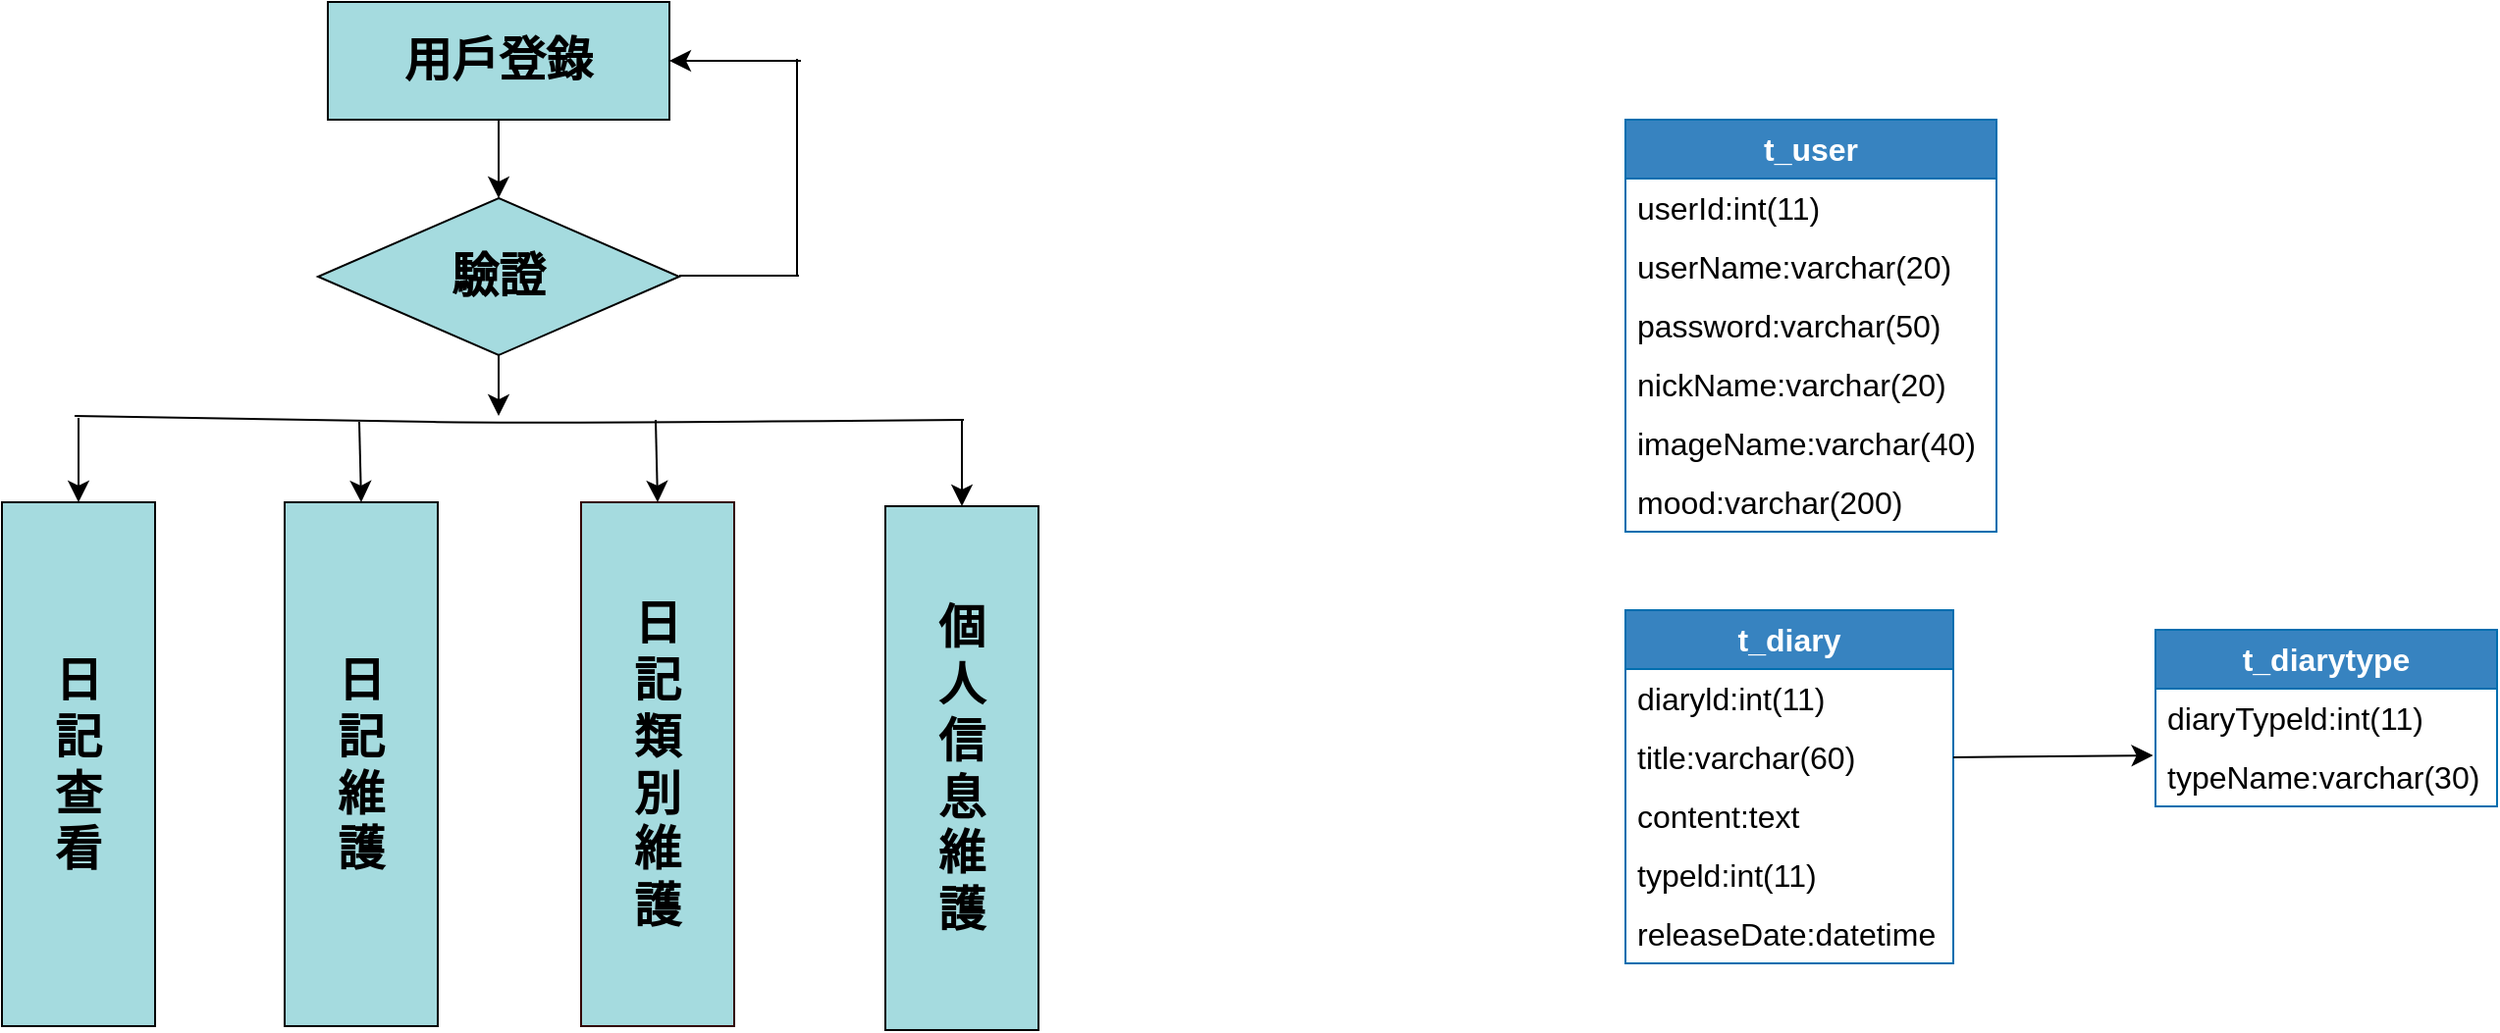 <mxfile version="22.1.16" type="google">
  <diagram name="第 1 页" id="DHlYtXRDt2G8mlxG4A5a">
    <mxGraphModel grid="1" page="1" gridSize="10" guides="1" tooltips="1" connect="1" arrows="1" fold="1" pageScale="1" pageWidth="827" pageHeight="1169" math="0" shadow="0">
      <root>
        <mxCell id="0" />
        <mxCell id="1" parent="0" />
        <mxCell id="Htj2H8BUtHacECft0QYf-1" value="&lt;font style=&quot;font-size: 24px;&quot;&gt;&lt;b&gt;用戶登錄&lt;/b&gt;&lt;/font&gt;" style="rounded=0;whiteSpace=wrap;html=1;fontSize=16;fillColor=#A5DBDF;strokeColor=#000000;" vertex="1" parent="1">
          <mxGeometry x="-511" y="-290" width="174" height="60" as="geometry" />
        </mxCell>
        <mxCell id="Htj2H8BUtHacECft0QYf-2" value="&lt;font style=&quot;font-size: 24px;&quot;&gt;&lt;b&gt;驗證&lt;/b&gt;&lt;/font&gt;" style="rhombus;whiteSpace=wrap;html=1;fontSize=16;fillColor=#A5DBDF;strokeColor=#000000;" vertex="1" parent="1">
          <mxGeometry x="-516" y="-190" width="184" height="80" as="geometry" />
        </mxCell>
        <mxCell id="Htj2H8BUtHacECft0QYf-3" value="&lt;div style=&quot;&quot;&gt;&lt;font style=&quot;font-size: 24px;&quot;&gt;日&lt;/font&gt;&lt;/div&gt;&lt;div style=&quot;&quot;&gt;&lt;font style=&quot;font-size: 24px;&quot;&gt;記&lt;/font&gt;&lt;/div&gt;&lt;div style=&quot;&quot;&gt;&lt;font style=&quot;font-size: 24px;&quot;&gt;查&lt;/font&gt;&lt;/div&gt;&lt;div style=&quot;&quot;&gt;&lt;font style=&quot;font-size: 24px;&quot;&gt;看&lt;/font&gt;&lt;/div&gt;" style="rounded=0;whiteSpace=wrap;html=1;fontSize=16;align=center;verticalAlign=middle;horizontal=1;labelPosition=center;verticalLabelPosition=middle;textDirection=ltr;fillColor=#A5DBDF;strokeColor=#000000;fontStyle=1" vertex="1" parent="1">
          <mxGeometry x="-677" y="-35" width="78" height="267" as="geometry" />
        </mxCell>
        <mxCell id="Htj2H8BUtHacECft0QYf-4" value="&lt;div style=&quot;&quot;&gt;&lt;font style=&quot;font-size: 24px;&quot;&gt;日&lt;/font&gt;&lt;/div&gt;&lt;div style=&quot;&quot;&gt;&lt;font style=&quot;font-size: 24px;&quot;&gt;記&lt;/font&gt;&lt;/div&gt;&lt;div style=&quot;&quot;&gt;&lt;font style=&quot;font-size: 24px;&quot;&gt;維&lt;/font&gt;&lt;/div&gt;&lt;div style=&quot;&quot;&gt;&lt;font style=&quot;font-size: 24px;&quot;&gt;護&lt;/font&gt;&lt;/div&gt;" style="rounded=0;whiteSpace=wrap;html=1;fontSize=16;align=center;verticalAlign=middle;horizontal=1;labelPosition=center;verticalLabelPosition=middle;textDirection=ltr;fillColor=#A5DBDF;strokeColor=#000000;fontStyle=1" vertex="1" parent="1">
          <mxGeometry x="-533" y="-35" width="78" height="267" as="geometry" />
        </mxCell>
        <mxCell id="Htj2H8BUtHacECft0QYf-5" value="&lt;div style=&quot;&quot;&gt;&lt;font style=&quot;font-size: 24px;&quot;&gt;&lt;b&gt;日&lt;/b&gt;&lt;/font&gt;&lt;/div&gt;&lt;div style=&quot;&quot;&gt;&lt;font style=&quot;font-size: 24px;&quot;&gt;&lt;b&gt;記&lt;/b&gt;&lt;/font&gt;&lt;/div&gt;&lt;div style=&quot;&quot;&gt;&lt;font style=&quot;font-size: 24px;&quot;&gt;&lt;b&gt;類&lt;/b&gt;&lt;/font&gt;&lt;/div&gt;&lt;div style=&quot;&quot;&gt;&lt;font style=&quot;font-size: 24px;&quot;&gt;&lt;b&gt;別&lt;/b&gt;&lt;/font&gt;&lt;/div&gt;&lt;div style=&quot;&quot;&gt;&lt;font style=&quot;font-size: 24px;&quot;&gt;&lt;b&gt;維&lt;/b&gt;&lt;/font&gt;&lt;/div&gt;&lt;div style=&quot;&quot;&gt;&lt;font style=&quot;font-size: 24px;&quot;&gt;&lt;b&gt;護&lt;/b&gt;&lt;/font&gt;&lt;/div&gt;" style="rounded=0;whiteSpace=wrap;html=1;fontSize=16;align=center;verticalAlign=middle;horizontal=1;labelPosition=center;verticalLabelPosition=middle;textDirection=ltr;fillColor=#A5DBDF;strokeColor=#330000;" vertex="1" parent="1">
          <mxGeometry x="-382" y="-35" width="78" height="267" as="geometry" />
        </mxCell>
        <mxCell id="Htj2H8BUtHacECft0QYf-6" value="&lt;div style=&quot;&quot;&gt;&lt;font style=&quot;font-size: 24px;&quot;&gt;&lt;b&gt;個&lt;/b&gt;&lt;/font&gt;&lt;/div&gt;&lt;div style=&quot;&quot;&gt;&lt;font style=&quot;font-size: 24px;&quot;&gt;&lt;b&gt;人&lt;/b&gt;&lt;/font&gt;&lt;/div&gt;&lt;div style=&quot;&quot;&gt;&lt;font style=&quot;font-size: 24px;&quot;&gt;&lt;b&gt;信&lt;/b&gt;&lt;/font&gt;&lt;/div&gt;&lt;div style=&quot;&quot;&gt;&lt;font style=&quot;font-size: 24px;&quot;&gt;&lt;b&gt;息&lt;/b&gt;&lt;/font&gt;&lt;/div&gt;&lt;div style=&quot;&quot;&gt;&lt;font style=&quot;font-size: 24px;&quot;&gt;&lt;b&gt;維&lt;/b&gt;&lt;/font&gt;&lt;/div&gt;&lt;div style=&quot;&quot;&gt;&lt;font style=&quot;font-size: 24px;&quot;&gt;&lt;b&gt;護&lt;/b&gt;&lt;/font&gt;&lt;/div&gt;" style="rounded=0;whiteSpace=wrap;html=1;fontSize=16;align=center;verticalAlign=middle;horizontal=1;labelPosition=center;verticalLabelPosition=middle;textDirection=ltr;fillColor=#A5DBDF;strokeColor=#000000;" vertex="1" parent="1">
          <mxGeometry x="-227" y="-33" width="78" height="267" as="geometry" />
        </mxCell>
        <mxCell id="Htj2H8BUtHacECft0QYf-7" value="" style="endArrow=classic;html=1;rounded=0;fontSize=12;startSize=8;endSize=8;curved=1;exitX=0.5;exitY=1;exitDx=0;exitDy=0;entryX=0.5;entryY=0;entryDx=0;entryDy=0;" edge="1" parent="1" source="Htj2H8BUtHacECft0QYf-1" target="Htj2H8BUtHacECft0QYf-2">
          <mxGeometry width="50" height="50" relative="1" as="geometry">
            <mxPoint x="-432" y="4" as="sourcePoint" />
            <mxPoint x="-382" y="-46" as="targetPoint" />
          </mxGeometry>
        </mxCell>
        <mxCell id="Htj2H8BUtHacECft0QYf-8" value="" style="endArrow=classic;html=1;rounded=0;fontSize=12;startSize=8;endSize=8;curved=1;exitX=0.5;exitY=1;exitDx=0;exitDy=0;" edge="1" parent="1" source="Htj2H8BUtHacECft0QYf-2">
          <mxGeometry width="50" height="50" relative="1" as="geometry">
            <mxPoint x="-448" y="4" as="sourcePoint" />
            <mxPoint x="-424" y="-79" as="targetPoint" />
          </mxGeometry>
        </mxCell>
        <mxCell id="Htj2H8BUtHacECft0QYf-9" value="" style="endArrow=none;html=1;rounded=0;fontSize=12;startSize=8;endSize=8;curved=1;" edge="1" parent="1">
          <mxGeometry width="50" height="50" relative="1" as="geometry">
            <mxPoint x="-640" y="-79" as="sourcePoint" />
            <mxPoint x="-187" y="-77" as="targetPoint" />
            <Array as="points">
              <mxPoint x="-495" y="-77" />
              <mxPoint x="-421" y="-75" />
            </Array>
          </mxGeometry>
        </mxCell>
        <mxCell id="Htj2H8BUtHacECft0QYf-10" value="" style="endArrow=classic;html=1;rounded=0;fontSize=12;startSize=8;endSize=8;curved=1;entryX=0.5;entryY=0;entryDx=0;entryDy=0;" edge="1" parent="1" target="Htj2H8BUtHacECft0QYf-3">
          <mxGeometry width="50" height="50" relative="1" as="geometry">
            <mxPoint x="-638" y="-78" as="sourcePoint" />
            <mxPoint x="-638" y="-42" as="targetPoint" />
          </mxGeometry>
        </mxCell>
        <mxCell id="Htj2H8BUtHacECft0QYf-11" value="" style="endArrow=classic;html=1;rounded=0;fontSize=12;startSize=8;endSize=8;curved=1;entryX=0.5;entryY=0;entryDx=0;entryDy=0;" edge="1" parent="1" target="Htj2H8BUtHacECft0QYf-4">
          <mxGeometry width="50" height="50" relative="1" as="geometry">
            <mxPoint x="-495" y="-76" as="sourcePoint" />
            <mxPoint x="-495" y="-38" as="targetPoint" />
          </mxGeometry>
        </mxCell>
        <mxCell id="Htj2H8BUtHacECft0QYf-12" value="" style="endArrow=classic;html=1;rounded=0;fontSize=12;startSize=8;endSize=8;curved=1;entryX=0.5;entryY=0;entryDx=0;entryDy=0;" edge="1" parent="1" target="Htj2H8BUtHacECft0QYf-5">
          <mxGeometry width="50" height="50" relative="1" as="geometry">
            <mxPoint x="-344" y="-77" as="sourcePoint" />
            <mxPoint x="-485" y="-28" as="targetPoint" />
          </mxGeometry>
        </mxCell>
        <mxCell id="Htj2H8BUtHacECft0QYf-13" value="" style="endArrow=classic;html=1;rounded=0;fontSize=12;startSize=8;endSize=8;curved=1;entryX=0.5;entryY=0;entryDx=0;entryDy=0;" edge="1" parent="1" target="Htj2H8BUtHacECft0QYf-6">
          <mxGeometry width="50" height="50" relative="1" as="geometry">
            <mxPoint x="-188" y="-77" as="sourcePoint" />
            <mxPoint x="-475" y="-18" as="targetPoint" />
          </mxGeometry>
        </mxCell>
        <mxCell id="Htj2H8BUtHacECft0QYf-14" value="" style="endArrow=none;html=1;rounded=0;" edge="1" parent="1">
          <mxGeometry width="50" height="50" relative="1" as="geometry">
            <mxPoint x="-272" y="-151" as="sourcePoint" />
            <mxPoint x="-272" y="-261" as="targetPoint" />
          </mxGeometry>
        </mxCell>
        <mxCell id="Htj2H8BUtHacECft0QYf-15" value="" style="endArrow=none;html=1;rounded=0;" edge="1" parent="1">
          <mxGeometry width="50" height="50" relative="1" as="geometry">
            <mxPoint x="-332" y="-150.5" as="sourcePoint" />
            <mxPoint x="-271" y="-150.5" as="targetPoint" />
          </mxGeometry>
        </mxCell>
        <mxCell id="Htj2H8BUtHacECft0QYf-16" value="" style="endArrow=classic;html=1;rounded=0;fontSize=12;startSize=8;endSize=8;curved=1;entryX=1;entryY=0.5;entryDx=0;entryDy=0;" edge="1" parent="1" target="Htj2H8BUtHacECft0QYf-1">
          <mxGeometry width="50" height="50" relative="1" as="geometry">
            <mxPoint x="-270" y="-260" as="sourcePoint" />
            <mxPoint x="-272" y="-223" as="targetPoint" />
          </mxGeometry>
        </mxCell>
        <mxCell id="Htj2H8BUtHacECft0QYf-17" value="&lt;b&gt;t_user&lt;/b&gt;" style="swimlane;fontStyle=0;childLayout=stackLayout;horizontal=1;startSize=30;horizontalStack=0;resizeParent=1;resizeParentMax=0;resizeLast=0;collapsible=1;marginBottom=0;whiteSpace=wrap;html=1;fontSize=16;fillColor=#3783c0;strokeColor=#006EAF;fontColor=#ffffff;" vertex="1" parent="1">
          <mxGeometry x="150" y="-230" width="189" height="210" as="geometry">
            <mxRectangle x="-86" y="-38" width="79" height="31" as="alternateBounds" />
          </mxGeometry>
        </mxCell>
        <mxCell id="Htj2H8BUtHacECft0QYf-18" value="userId:int(11)" style="text;strokeColor=none;fillColor=none;align=left;verticalAlign=middle;spacingLeft=4;spacingRight=4;overflow=hidden;points=[[0,0.5],[1,0.5]];portConstraint=eastwest;rotatable=0;whiteSpace=wrap;html=1;fontSize=16;" vertex="1" parent="Htj2H8BUtHacECft0QYf-17">
          <mxGeometry y="30" width="189" height="30" as="geometry" />
        </mxCell>
        <mxCell id="Htj2H8BUtHacECft0QYf-19" value="userName:varchar(20)" style="text;strokeColor=none;fillColor=none;align=left;verticalAlign=middle;spacingLeft=4;spacingRight=4;overflow=hidden;points=[[0,0.5],[1,0.5]];portConstraint=eastwest;rotatable=0;whiteSpace=wrap;html=1;fontSize=16;" vertex="1" parent="Htj2H8BUtHacECft0QYf-17">
          <mxGeometry y="60" width="189" height="30" as="geometry" />
        </mxCell>
        <mxCell id="Htj2H8BUtHacECft0QYf-20" value="password:varchar(50)" style="text;strokeColor=none;fillColor=none;align=left;verticalAlign=middle;spacingLeft=4;spacingRight=4;overflow=hidden;points=[[0,0.5],[1,0.5]];portConstraint=eastwest;rotatable=0;whiteSpace=wrap;html=1;fontSize=16;" vertex="1" parent="Htj2H8BUtHacECft0QYf-17">
          <mxGeometry y="90" width="189" height="30" as="geometry" />
        </mxCell>
        <mxCell id="Htj2H8BUtHacECft0QYf-21" value="nickName:varchar(20)" style="text;strokeColor=none;fillColor=none;align=left;verticalAlign=middle;spacingLeft=4;spacingRight=4;overflow=hidden;points=[[0,0.5],[1,0.5]];portConstraint=eastwest;rotatable=0;whiteSpace=wrap;html=1;fontSize=16;" vertex="1" parent="Htj2H8BUtHacECft0QYf-17">
          <mxGeometry y="120" width="189" height="30" as="geometry" />
        </mxCell>
        <mxCell id="Htj2H8BUtHacECft0QYf-22" value="imageName:varchar(40)" style="text;strokeColor=none;fillColor=none;align=left;verticalAlign=middle;spacingLeft=4;spacingRight=4;overflow=hidden;points=[[0,0.5],[1,0.5]];portConstraint=eastwest;rotatable=0;whiteSpace=wrap;html=1;fontSize=16;" vertex="1" parent="Htj2H8BUtHacECft0QYf-17">
          <mxGeometry y="150" width="189" height="30" as="geometry" />
        </mxCell>
        <mxCell id="Htj2H8BUtHacECft0QYf-23" value="mood:varchar(200)" style="text;strokeColor=none;fillColor=none;align=left;verticalAlign=middle;spacingLeft=4;spacingRight=4;overflow=hidden;points=[[0,0.5],[1,0.5]];portConstraint=eastwest;rotatable=0;whiteSpace=wrap;html=1;fontSize=16;" vertex="1" parent="Htj2H8BUtHacECft0QYf-17">
          <mxGeometry y="180" width="189" height="30" as="geometry" />
        </mxCell>
        <mxCell id="Htj2H8BUtHacECft0QYf-24" value="&lt;b&gt;t_diary&lt;/b&gt;" style="swimlane;fontStyle=0;childLayout=stackLayout;horizontal=1;startSize=30;horizontalStack=0;resizeParent=1;resizeParentMax=0;resizeLast=0;collapsible=1;marginBottom=0;whiteSpace=wrap;html=1;fontSize=16;fillColor=#3783c0;fontColor=#ffffff;strokeColor=#006EAF;" vertex="1" parent="1">
          <mxGeometry x="150" y="20" width="167" height="180" as="geometry" />
        </mxCell>
        <mxCell id="Htj2H8BUtHacECft0QYf-25" value="diaryld:int(11)" style="text;strokeColor=none;fillColor=none;align=left;verticalAlign=middle;spacingLeft=4;spacingRight=4;overflow=hidden;points=[[0,0.5],[1,0.5]];portConstraint=eastwest;rotatable=0;whiteSpace=wrap;html=1;fontSize=16;" vertex="1" parent="Htj2H8BUtHacECft0QYf-24">
          <mxGeometry y="30" width="167" height="30" as="geometry" />
        </mxCell>
        <mxCell id="Htj2H8BUtHacECft0QYf-26" value="title:varchar(60)" style="text;strokeColor=none;fillColor=none;align=left;verticalAlign=middle;spacingLeft=4;spacingRight=4;overflow=hidden;points=[[0,0.5],[1,0.5]];portConstraint=eastwest;rotatable=0;whiteSpace=wrap;html=1;fontSize=16;" vertex="1" parent="Htj2H8BUtHacECft0QYf-24">
          <mxGeometry y="60" width="167" height="30" as="geometry" />
        </mxCell>
        <mxCell id="Htj2H8BUtHacECft0QYf-27" value="content:text" style="text;strokeColor=none;fillColor=none;align=left;verticalAlign=middle;spacingLeft=4;spacingRight=4;overflow=hidden;points=[[0,0.5],[1,0.5]];portConstraint=eastwest;rotatable=0;whiteSpace=wrap;html=1;fontSize=16;" vertex="1" parent="Htj2H8BUtHacECft0QYf-24">
          <mxGeometry y="90" width="167" height="30" as="geometry" />
        </mxCell>
        <mxCell id="Htj2H8BUtHacECft0QYf-28" value="typeld:int(11)" style="text;strokeColor=none;fillColor=none;align=left;verticalAlign=middle;spacingLeft=4;spacingRight=4;overflow=hidden;points=[[0,0.5],[1,0.5]];portConstraint=eastwest;rotatable=0;whiteSpace=wrap;html=1;fontSize=16;" vertex="1" parent="Htj2H8BUtHacECft0QYf-24">
          <mxGeometry y="120" width="167" height="30" as="geometry" />
        </mxCell>
        <mxCell id="Htj2H8BUtHacECft0QYf-29" value="releaseDate:datetime" style="text;strokeColor=none;fillColor=none;align=left;verticalAlign=middle;spacingLeft=4;spacingRight=4;overflow=hidden;points=[[0,0.5],[1,0.5]];portConstraint=eastwest;rotatable=0;whiteSpace=wrap;html=1;fontSize=16;" vertex="1" parent="Htj2H8BUtHacECft0QYf-24">
          <mxGeometry y="150" width="167" height="30" as="geometry" />
        </mxCell>
        <mxCell id="Htj2H8BUtHacECft0QYf-30" value="&lt;b&gt;t_diarytype&lt;/b&gt;" style="swimlane;fontStyle=0;childLayout=stackLayout;horizontal=1;startSize=30;horizontalStack=0;resizeParent=1;resizeParentMax=0;resizeLast=0;collapsible=1;marginBottom=0;whiteSpace=wrap;html=1;fontSize=16;fillColor=#3783c0;fontColor=#ffffff;strokeColor=#006EAF;" vertex="1" parent="1">
          <mxGeometry x="420" y="30" width="174" height="90" as="geometry" />
        </mxCell>
        <mxCell id="Htj2H8BUtHacECft0QYf-31" value="diaryTypeld:int(11)" style="text;strokeColor=none;fillColor=none;align=left;verticalAlign=middle;spacingLeft=4;spacingRight=4;overflow=hidden;points=[[0,0.5],[1,0.5]];portConstraint=eastwest;rotatable=0;whiteSpace=wrap;html=1;fontSize=16;" vertex="1" parent="Htj2H8BUtHacECft0QYf-30">
          <mxGeometry y="30" width="174" height="30" as="geometry" />
        </mxCell>
        <mxCell id="Htj2H8BUtHacECft0QYf-32" value="typeName:varchar(30)" style="text;strokeColor=none;fillColor=none;align=left;verticalAlign=middle;spacingLeft=4;spacingRight=4;overflow=hidden;points=[[0,0.5],[1,0.5]];portConstraint=eastwest;rotatable=0;whiteSpace=wrap;html=1;fontSize=16;" vertex="1" parent="Htj2H8BUtHacECft0QYf-30">
          <mxGeometry y="60" width="174" height="30" as="geometry" />
        </mxCell>
        <mxCell id="Htj2H8BUtHacECft0QYf-33" style="edgeStyle=none;curved=1;rounded=0;orthogonalLoop=1;jettySize=auto;html=1;entryX=0;entryY=0.5;entryDx=0;entryDy=0;fontSize=12;startSize=8;endSize=8;" edge="1" parent="1" source="Htj2H8BUtHacECft0QYf-30" target="Htj2H8BUtHacECft0QYf-30">
          <mxGeometry relative="1" as="geometry" />
        </mxCell>
        <mxCell id="Htj2H8BUtHacECft0QYf-34" style="edgeStyle=none;curved=1;rounded=0;orthogonalLoop=1;jettySize=auto;html=1;exitX=1;exitY=0.5;exitDx=0;exitDy=0;fontSize=12;startSize=8;endSize=8;entryX=-0.007;entryY=0.133;entryDx=0;entryDy=0;entryPerimeter=0;" edge="1" parent="1" source="Htj2H8BUtHacECft0QYf-26" target="Htj2H8BUtHacECft0QYf-32">
          <mxGeometry relative="1" as="geometry">
            <mxPoint x="374" y="130" as="targetPoint" />
          </mxGeometry>
        </mxCell>
      </root>
    </mxGraphModel>
  </diagram>
</mxfile>

